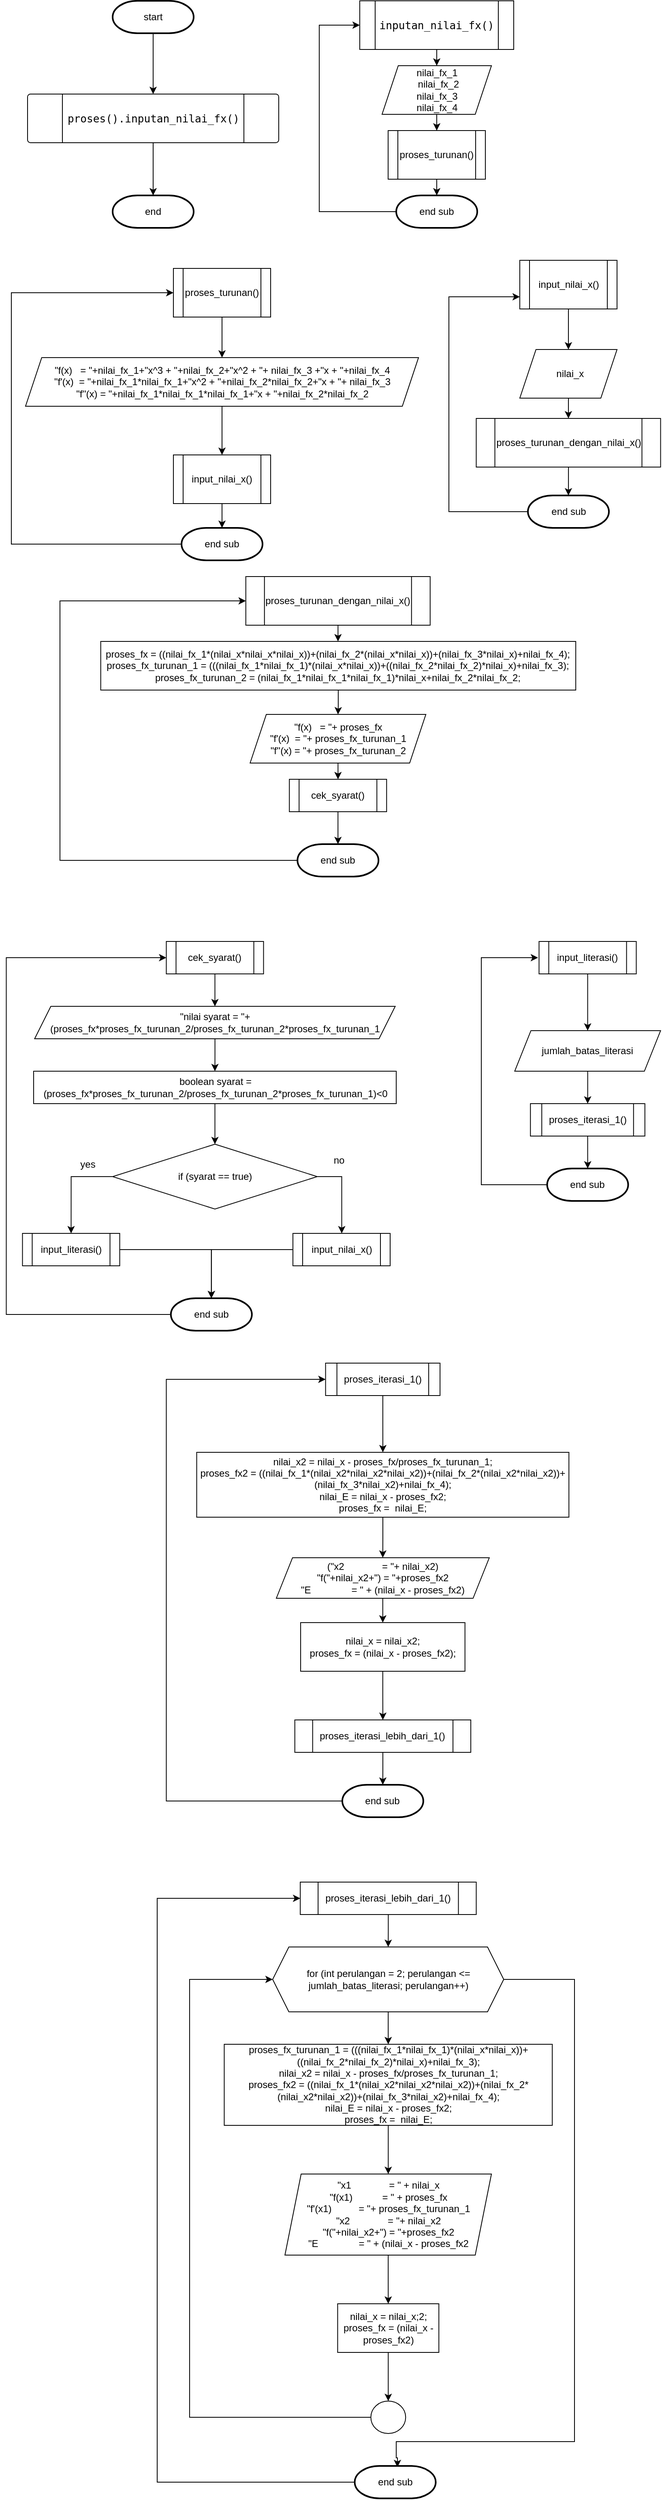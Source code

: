 <mxfile version="20.7.4" type="device"><diagram id="DAXjjJylwrvw80jNTv9P" name="Page-1"><mxGraphModel dx="1103" dy="643" grid="1" gridSize="10" guides="1" tooltips="1" connect="1" arrows="1" fold="1" page="1" pageScale="1" pageWidth="827" pageHeight="1169" math="0" shadow="0"><root><mxCell id="0"/><mxCell id="1" parent="0"/><mxCell id="PBBCC5rpYuAhIL-adwkn-5" style="edgeStyle=orthogonalEdgeStyle;rounded=0;orthogonalLoop=1;jettySize=auto;html=1;entryX=0.5;entryY=0;entryDx=0;entryDy=0;" edge="1" parent="1" source="PBBCC5rpYuAhIL-adwkn-1" target="PBBCC5rpYuAhIL-adwkn-3"><mxGeometry relative="1" as="geometry"/></mxCell><mxCell id="PBBCC5rpYuAhIL-adwkn-1" value="start" style="strokeWidth=2;html=1;shape=mxgraph.flowchart.terminator;whiteSpace=wrap;" vertex="1" parent="1"><mxGeometry x="145" y="40" width="100" height="40" as="geometry"/></mxCell><mxCell id="PBBCC5rpYuAhIL-adwkn-3" value="" style="verticalLabelPosition=bottom;verticalAlign=top;html=1;shape=process;whiteSpace=wrap;rounded=1;size=0.14;arcSize=6;" vertex="1" parent="1"><mxGeometry x="40" y="155" width="310" height="60" as="geometry"/></mxCell><mxCell id="PBBCC5rpYuAhIL-adwkn-7" style="edgeStyle=orthogonalEdgeStyle;rounded=0;orthogonalLoop=1;jettySize=auto;html=1;" edge="1" parent="1" source="PBBCC5rpYuAhIL-adwkn-4" target="PBBCC5rpYuAhIL-adwkn-6"><mxGeometry relative="1" as="geometry"/></mxCell><mxCell id="PBBCC5rpYuAhIL-adwkn-4" value="&lt;div style=&quot;font-family: &amp;quot;JetBrains Mono&amp;quot;, monospace; font-size: 9.8pt;&quot;&gt;&lt;pre style=&quot;&quot;&gt;&lt;div style=&quot;font-family: &amp;quot;JetBrains Mono&amp;quot;, monospace; font-size: 9.8pt;&quot;&gt;&lt;pre style=&quot;&quot;&gt;&lt;font style=&quot;background-color: rgb(255, 255, 255);&quot;&gt;proses().inputan_nilai_fx()&lt;/font&gt;&lt;/pre&gt;&lt;/div&gt;&lt;/pre&gt;&lt;/div&gt;" style="text;html=1;align=center;verticalAlign=middle;resizable=0;points=[];autosize=1;strokeColor=none;fillColor=none;" vertex="1" parent="1"><mxGeometry x="75" y="155" width="240" height="60" as="geometry"/></mxCell><mxCell id="PBBCC5rpYuAhIL-adwkn-6" value="end" style="strokeWidth=2;html=1;shape=mxgraph.flowchart.terminator;whiteSpace=wrap;" vertex="1" parent="1"><mxGeometry x="145" y="280" width="100" height="40" as="geometry"/></mxCell><mxCell id="PBBCC5rpYuAhIL-adwkn-10" value="" style="edgeStyle=orthogonalEdgeStyle;rounded=0;orthogonalLoop=1;jettySize=auto;html=1;fontColor=#FFFFFF;" edge="1" parent="1" source="PBBCC5rpYuAhIL-adwkn-8" target="PBBCC5rpYuAhIL-adwkn-9"><mxGeometry relative="1" as="geometry"/></mxCell><mxCell id="PBBCC5rpYuAhIL-adwkn-8" value="&lt;div style=&quot;&quot;&gt;&lt;pre style=&quot;&quot;&gt;&lt;font style=&quot;&quot; face=&quot;JetBrains Mono, monospace&quot;&gt;&lt;span style=&quot;font-size: 13.067px; background-color: rgb(255, 255, 255);&quot;&gt;&lt;font style=&quot;&quot; color=&quot;#000000&quot;&gt;inputan_nilai_fx()&lt;/font&gt;&lt;/span&gt;&lt;span style=&quot;background-color: rgb(43, 43, 43); color: rgb(169, 183, 198); font-size: 9.8pt;&quot;&gt;&lt;br&gt;&lt;/span&gt;&lt;/font&gt;&lt;/pre&gt;&lt;/div&gt;" style="shape=process;whiteSpace=wrap;html=1;backgroundOutline=1;fontColor=#FFFFFF;" vertex="1" parent="1"><mxGeometry x="450" y="40" width="190" height="60" as="geometry"/></mxCell><mxCell id="PBBCC5rpYuAhIL-adwkn-12" value="" style="edgeStyle=orthogonalEdgeStyle;rounded=0;orthogonalLoop=1;jettySize=auto;html=1;fontColor=#000000;" edge="1" parent="1" source="PBBCC5rpYuAhIL-adwkn-9" target="PBBCC5rpYuAhIL-adwkn-11"><mxGeometry relative="1" as="geometry"/></mxCell><mxCell id="PBBCC5rpYuAhIL-adwkn-9" value="&lt;font color=&quot;#000000&quot;&gt;nilai_fx_1&lt;br&gt;&amp;nbsp;nilai_fx_2&lt;br&gt;nilai_fx_3&lt;br&gt;nilai_fx_4&lt;br&gt;&lt;/font&gt;" style="shape=parallelogram;perimeter=parallelogramPerimeter;whiteSpace=wrap;html=1;fixedSize=1;fontColor=#FFFFFF;" vertex="1" parent="1"><mxGeometry x="477.5" y="120" width="135" height="60" as="geometry"/></mxCell><mxCell id="PBBCC5rpYuAhIL-adwkn-14" style="edgeStyle=orthogonalEdgeStyle;rounded=0;orthogonalLoop=1;jettySize=auto;html=1;entryX=0.5;entryY=0;entryDx=0;entryDy=0;entryPerimeter=0;fontColor=#000000;" edge="1" parent="1" source="PBBCC5rpYuAhIL-adwkn-11" target="PBBCC5rpYuAhIL-adwkn-13"><mxGeometry relative="1" as="geometry"/></mxCell><mxCell id="PBBCC5rpYuAhIL-adwkn-11" value="&lt;font color=&quot;#000000&quot;&gt;proses_turunan()&lt;/font&gt;" style="shape=process;whiteSpace=wrap;html=1;backgroundOutline=1;fontColor=#FFFFFF;" vertex="1" parent="1"><mxGeometry x="485" y="200" width="120" height="60" as="geometry"/></mxCell><mxCell id="PBBCC5rpYuAhIL-adwkn-15" style="edgeStyle=orthogonalEdgeStyle;rounded=0;orthogonalLoop=1;jettySize=auto;html=1;entryX=0;entryY=0.5;entryDx=0;entryDy=0;fontColor=#000000;" edge="1" parent="1" source="PBBCC5rpYuAhIL-adwkn-13" target="PBBCC5rpYuAhIL-adwkn-8"><mxGeometry relative="1" as="geometry"><Array as="points"><mxPoint x="400" y="300"/><mxPoint x="400" y="70"/></Array></mxGeometry></mxCell><mxCell id="PBBCC5rpYuAhIL-adwkn-13" value="end sub" style="strokeWidth=2;html=1;shape=mxgraph.flowchart.terminator;whiteSpace=wrap;" vertex="1" parent="1"><mxGeometry x="495" y="280" width="100" height="40" as="geometry"/></mxCell><mxCell id="PBBCC5rpYuAhIL-adwkn-18" value="" style="edgeStyle=orthogonalEdgeStyle;rounded=0;orthogonalLoop=1;jettySize=auto;html=1;fontColor=#000000;" edge="1" parent="1" source="PBBCC5rpYuAhIL-adwkn-16" target="PBBCC5rpYuAhIL-adwkn-17"><mxGeometry relative="1" as="geometry"/></mxCell><mxCell id="PBBCC5rpYuAhIL-adwkn-16" value="&lt;font color=&quot;#000000&quot;&gt;proses_turunan()&lt;/font&gt;" style="shape=process;whiteSpace=wrap;html=1;backgroundOutline=1;fontColor=#FFFFFF;" vertex="1" parent="1"><mxGeometry x="220" y="370" width="120" height="60" as="geometry"/></mxCell><mxCell id="PBBCC5rpYuAhIL-adwkn-22" value="" style="edgeStyle=orthogonalEdgeStyle;rounded=0;orthogonalLoop=1;jettySize=auto;html=1;fontColor=#000000;" edge="1" parent="1" source="PBBCC5rpYuAhIL-adwkn-17" target="PBBCC5rpYuAhIL-adwkn-21"><mxGeometry relative="1" as="geometry"/></mxCell><mxCell id="PBBCC5rpYuAhIL-adwkn-17" value="&lt;font color=&quot;#000000&quot;&gt;&quot;f(x)&amp;nbsp; &amp;nbsp;= &quot;+nilai_fx_1+&quot;x^3 + &quot;+nilai_fx_2+&quot;x^2 + &quot;+ nilai_fx_3 +&quot;x + &quot;+nilai_fx_4&lt;br&gt;&quot;f'(x)&amp;nbsp; = &quot;+nilai_fx_1*nilai_fx_1+&quot;x^2 + &quot;+nilai_fx_2*nilai_fx_2+&quot;x + &quot;+ nilai_fx_3&lt;br&gt;&quot;f''(x) = &quot;+nilai_fx_1*nilai_fx_1*nilai_fx_1+&quot;x + &quot;+nilai_fx_2*nilai_fx_2&lt;/font&gt;" style="shape=parallelogram;perimeter=parallelogramPerimeter;whiteSpace=wrap;html=1;fixedSize=1;fontColor=#FFFFFF;" vertex="1" parent="1"><mxGeometry x="37.5" y="480" width="485" height="60" as="geometry"/></mxCell><mxCell id="PBBCC5rpYuAhIL-adwkn-24" style="edgeStyle=orthogonalEdgeStyle;rounded=0;orthogonalLoop=1;jettySize=auto;html=1;fontColor=#000000;" edge="1" parent="1" source="PBBCC5rpYuAhIL-adwkn-21" target="PBBCC5rpYuAhIL-adwkn-23"><mxGeometry relative="1" as="geometry"/></mxCell><mxCell id="PBBCC5rpYuAhIL-adwkn-21" value="&lt;font color=&quot;#000000&quot;&gt;input_nilai_x()&lt;/font&gt;" style="shape=process;whiteSpace=wrap;html=1;backgroundOutline=1;fontColor=#FFFFFF;" vertex="1" parent="1"><mxGeometry x="220" y="600" width="120" height="60" as="geometry"/></mxCell><mxCell id="PBBCC5rpYuAhIL-adwkn-25" style="edgeStyle=orthogonalEdgeStyle;rounded=0;orthogonalLoop=1;jettySize=auto;html=1;entryX=0;entryY=0.5;entryDx=0;entryDy=0;fontColor=#000000;" edge="1" parent="1" source="PBBCC5rpYuAhIL-adwkn-23" target="PBBCC5rpYuAhIL-adwkn-16"><mxGeometry relative="1" as="geometry"><Array as="points"><mxPoint x="20" y="710"/><mxPoint x="20" y="400"/></Array></mxGeometry></mxCell><mxCell id="PBBCC5rpYuAhIL-adwkn-23" value="end sub" style="strokeWidth=2;html=1;shape=mxgraph.flowchart.terminator;whiteSpace=wrap;" vertex="1" parent="1"><mxGeometry x="230" y="690" width="100" height="40" as="geometry"/></mxCell><mxCell id="PBBCC5rpYuAhIL-adwkn-28" value="" style="edgeStyle=orthogonalEdgeStyle;rounded=0;orthogonalLoop=1;jettySize=auto;html=1;fontColor=#000000;" edge="1" parent="1" source="PBBCC5rpYuAhIL-adwkn-26" target="PBBCC5rpYuAhIL-adwkn-27"><mxGeometry relative="1" as="geometry"/></mxCell><mxCell id="PBBCC5rpYuAhIL-adwkn-26" value="&lt;font color=&quot;#000000&quot;&gt;input_nilai_x()&lt;/font&gt;" style="shape=process;whiteSpace=wrap;html=1;backgroundOutline=1;fontColor=#FFFFFF;" vertex="1" parent="1"><mxGeometry x="647.5" y="360" width="120" height="60" as="geometry"/></mxCell><mxCell id="PBBCC5rpYuAhIL-adwkn-30" value="" style="edgeStyle=orthogonalEdgeStyle;rounded=0;orthogonalLoop=1;jettySize=auto;html=1;fontColor=#000000;" edge="1" parent="1" source="PBBCC5rpYuAhIL-adwkn-27" target="PBBCC5rpYuAhIL-adwkn-29"><mxGeometry relative="1" as="geometry"/></mxCell><mxCell id="PBBCC5rpYuAhIL-adwkn-27" value="&amp;nbsp;&lt;font&gt;nilai_x&lt;/font&gt;" style="shape=parallelogram;perimeter=parallelogramPerimeter;whiteSpace=wrap;html=1;fixedSize=1;fontColor=#000000;fillColor=#FFFFFF;" vertex="1" parent="1"><mxGeometry x="647.5" y="470" width="120" height="60" as="geometry"/></mxCell><mxCell id="PBBCC5rpYuAhIL-adwkn-32" style="edgeStyle=orthogonalEdgeStyle;rounded=0;orthogonalLoop=1;jettySize=auto;html=1;fontColor=#000000;" edge="1" parent="1" source="PBBCC5rpYuAhIL-adwkn-29" target="PBBCC5rpYuAhIL-adwkn-31"><mxGeometry relative="1" as="geometry"/></mxCell><mxCell id="PBBCC5rpYuAhIL-adwkn-29" value="proses_turunan_dengan_nilai_x()" style="shape=process;whiteSpace=wrap;html=1;backgroundOutline=1;fillColor=#FFFFFF;fontColor=#000000;" vertex="1" parent="1"><mxGeometry x="593.75" y="555" width="227.5" height="60" as="geometry"/></mxCell><mxCell id="PBBCC5rpYuAhIL-adwkn-33" style="edgeStyle=orthogonalEdgeStyle;rounded=0;orthogonalLoop=1;jettySize=auto;html=1;entryX=0;entryY=0.75;entryDx=0;entryDy=0;fontColor=#000000;" edge="1" parent="1" source="PBBCC5rpYuAhIL-adwkn-31" target="PBBCC5rpYuAhIL-adwkn-26"><mxGeometry relative="1" as="geometry"><Array as="points"><mxPoint x="560" y="670"/><mxPoint x="560" y="405"/></Array></mxGeometry></mxCell><mxCell id="PBBCC5rpYuAhIL-adwkn-31" value="end sub" style="strokeWidth=2;html=1;shape=mxgraph.flowchart.terminator;whiteSpace=wrap;" vertex="1" parent="1"><mxGeometry x="657.5" y="650" width="100" height="40" as="geometry"/></mxCell><mxCell id="PBBCC5rpYuAhIL-adwkn-36" value="" style="edgeStyle=orthogonalEdgeStyle;rounded=0;orthogonalLoop=1;jettySize=auto;html=1;fontColor=#000000;" edge="1" parent="1" source="PBBCC5rpYuAhIL-adwkn-34" target="PBBCC5rpYuAhIL-adwkn-35"><mxGeometry relative="1" as="geometry"/></mxCell><mxCell id="PBBCC5rpYuAhIL-adwkn-34" value="proses_turunan_dengan_nilai_x()" style="shape=process;whiteSpace=wrap;html=1;backgroundOutline=1;fillColor=#FFFFFF;fontColor=#000000;" vertex="1" parent="1"><mxGeometry x="309.37" y="750" width="227.5" height="60" as="geometry"/></mxCell><mxCell id="PBBCC5rpYuAhIL-adwkn-38" value="" style="edgeStyle=orthogonalEdgeStyle;rounded=0;orthogonalLoop=1;jettySize=auto;html=1;fontColor=#000000;" edge="1" parent="1" source="PBBCC5rpYuAhIL-adwkn-35" target="PBBCC5rpYuAhIL-adwkn-37"><mxGeometry relative="1" as="geometry"/></mxCell><mxCell id="PBBCC5rpYuAhIL-adwkn-35" value="&lt;div&gt;proses_fx = ((nilai_fx_1*(nilai_x*nilai_x*nilai_x))+(nilai_fx_2*(nilai_x*nilai_x))+(nilai_fx_3*nilai_x)+nilai_fx_4);&lt;/div&gt;&lt;div&gt;proses_fx_turunan_1 = (((nilai_fx_1*nilai_fx_1)*(nilai_x*nilai_x))+((nilai_fx_2*nilai_fx_2)*nilai_x)+nilai_fx_3);&lt;/div&gt;&lt;div&gt;proses_fx_turunan_2 = (nilai_fx_1*nilai_fx_1*nilai_fx_1)*nilai_x+nilai_fx_2*nilai_fx_2;&lt;/div&gt;" style="whiteSpace=wrap;html=1;fillColor=#FFFFFF;fontColor=#000000;" vertex="1" parent="1"><mxGeometry x="130.32" y="830" width="586.25" height="60" as="geometry"/></mxCell><mxCell id="PBBCC5rpYuAhIL-adwkn-40" value="" style="edgeStyle=orthogonalEdgeStyle;rounded=0;orthogonalLoop=1;jettySize=auto;html=1;fontColor=#000000;" edge="1" parent="1" source="PBBCC5rpYuAhIL-adwkn-37" target="PBBCC5rpYuAhIL-adwkn-39"><mxGeometry relative="1" as="geometry"/></mxCell><mxCell id="PBBCC5rpYuAhIL-adwkn-37" value="&lt;div&gt;&quot;f(x)&amp;nbsp; &amp;nbsp;= &quot;+ proses_fx&lt;/div&gt;&lt;div&gt;&quot;f'(x)&amp;nbsp; = &quot;+ proses_fx_turunan_1&lt;/div&gt;&lt;div&gt;&quot;f''(x) = &quot;+ proses_fx_turunan_2&lt;/div&gt;" style="shape=parallelogram;perimeter=parallelogramPerimeter;whiteSpace=wrap;html=1;fixedSize=1;fillColor=#FFFFFF;fontColor=#000000;" vertex="1" parent="1"><mxGeometry x="314.67" y="920" width="216.89" height="60" as="geometry"/></mxCell><mxCell id="PBBCC5rpYuAhIL-adwkn-42" style="edgeStyle=orthogonalEdgeStyle;rounded=0;orthogonalLoop=1;jettySize=auto;html=1;entryX=0.5;entryY=0;entryDx=0;entryDy=0;entryPerimeter=0;fontColor=#000000;" edge="1" parent="1" source="PBBCC5rpYuAhIL-adwkn-39" target="PBBCC5rpYuAhIL-adwkn-41"><mxGeometry relative="1" as="geometry"/></mxCell><mxCell id="PBBCC5rpYuAhIL-adwkn-39" value="cek_syarat()" style="shape=process;whiteSpace=wrap;html=1;backgroundOutline=1;fillColor=#FFFFFF;fontColor=#000000;" vertex="1" parent="1"><mxGeometry x="363.12" y="1000" width="120" height="40" as="geometry"/></mxCell><mxCell id="PBBCC5rpYuAhIL-adwkn-43" style="edgeStyle=orthogonalEdgeStyle;rounded=0;orthogonalLoop=1;jettySize=auto;html=1;entryX=0;entryY=0.5;entryDx=0;entryDy=0;fontColor=#000000;" edge="1" parent="1" source="PBBCC5rpYuAhIL-adwkn-41" target="PBBCC5rpYuAhIL-adwkn-34"><mxGeometry relative="1" as="geometry"><Array as="points"><mxPoint x="80" y="1100"/><mxPoint x="80" y="780"/></Array></mxGeometry></mxCell><mxCell id="PBBCC5rpYuAhIL-adwkn-41" value="end sub" style="strokeWidth=2;html=1;shape=mxgraph.flowchart.terminator;whiteSpace=wrap;" vertex="1" parent="1"><mxGeometry x="373.11" y="1080" width="100" height="40" as="geometry"/></mxCell><mxCell id="PBBCC5rpYuAhIL-adwkn-46" value="" style="edgeStyle=orthogonalEdgeStyle;rounded=0;orthogonalLoop=1;jettySize=auto;html=1;fontColor=#000000;" edge="1" parent="1" source="PBBCC5rpYuAhIL-adwkn-44" target="PBBCC5rpYuAhIL-adwkn-45"><mxGeometry relative="1" as="geometry"/></mxCell><mxCell id="PBBCC5rpYuAhIL-adwkn-44" value="cek_syarat()" style="shape=process;whiteSpace=wrap;html=1;backgroundOutline=1;fillColor=#FFFFFF;fontColor=#000000;" vertex="1" parent="1"><mxGeometry x="211.25" y="1200" width="120" height="40" as="geometry"/></mxCell><mxCell id="PBBCC5rpYuAhIL-adwkn-48" value="" style="edgeStyle=orthogonalEdgeStyle;rounded=0;orthogonalLoop=1;jettySize=auto;html=1;fontColor=#000000;" edge="1" parent="1" source="PBBCC5rpYuAhIL-adwkn-45" target="PBBCC5rpYuAhIL-adwkn-47"><mxGeometry relative="1" as="geometry"/></mxCell><mxCell id="PBBCC5rpYuAhIL-adwkn-45" value="&quot;nilai syarat = &quot;+(proses_fx*proses_fx_turunan_2/proses_fx_turunan_2*proses_fx_turunan_1" style="shape=parallelogram;perimeter=parallelogramPerimeter;whiteSpace=wrap;html=1;fixedSize=1;fillColor=#FFFFFF;fontColor=#000000;" vertex="1" parent="1"><mxGeometry x="48.75" y="1280" width="445" height="40" as="geometry"/></mxCell><mxCell id="PBBCC5rpYuAhIL-adwkn-50" value="" style="edgeStyle=orthogonalEdgeStyle;rounded=0;orthogonalLoop=1;jettySize=auto;html=1;fontColor=#000000;" edge="1" parent="1" source="PBBCC5rpYuAhIL-adwkn-47" target="PBBCC5rpYuAhIL-adwkn-49"><mxGeometry relative="1" as="geometry"/></mxCell><mxCell id="PBBCC5rpYuAhIL-adwkn-47" value="boolean syarat = (proses_fx*proses_fx_turunan_2/proses_fx_turunan_2*proses_fx_turunan_1)&amp;lt;0" style="whiteSpace=wrap;html=1;fillColor=#FFFFFF;fontColor=#000000;" vertex="1" parent="1"><mxGeometry x="47.5" y="1360" width="447.5" height="40" as="geometry"/></mxCell><mxCell id="PBBCC5rpYuAhIL-adwkn-52" style="edgeStyle=orthogonalEdgeStyle;rounded=0;orthogonalLoop=1;jettySize=auto;html=1;entryX=0.5;entryY=0;entryDx=0;entryDy=0;fontColor=#000000;" edge="1" parent="1" source="PBBCC5rpYuAhIL-adwkn-49" target="PBBCC5rpYuAhIL-adwkn-51"><mxGeometry relative="1" as="geometry"><Array as="points"><mxPoint x="93.75" y="1490"/></Array></mxGeometry></mxCell><mxCell id="PBBCC5rpYuAhIL-adwkn-55" style="edgeStyle=orthogonalEdgeStyle;rounded=0;orthogonalLoop=1;jettySize=auto;html=1;fontColor=#000000;" edge="1" parent="1" source="PBBCC5rpYuAhIL-adwkn-49" target="PBBCC5rpYuAhIL-adwkn-54"><mxGeometry relative="1" as="geometry"><Array as="points"><mxPoint x="427.75" y="1490"/></Array></mxGeometry></mxCell><mxCell id="PBBCC5rpYuAhIL-adwkn-49" value="if (syarat == true)" style="rhombus;whiteSpace=wrap;html=1;fillColor=#FFFFFF;fontColor=#000000;" vertex="1" parent="1"><mxGeometry x="145" y="1450" width="252.5" height="80" as="geometry"/></mxCell><mxCell id="PBBCC5rpYuAhIL-adwkn-59" style="edgeStyle=orthogonalEdgeStyle;rounded=0;orthogonalLoop=1;jettySize=auto;html=1;entryX=0.5;entryY=0;entryDx=0;entryDy=0;entryPerimeter=0;fontColor=#000000;" edge="1" parent="1" source="PBBCC5rpYuAhIL-adwkn-51" target="PBBCC5rpYuAhIL-adwkn-57"><mxGeometry relative="1" as="geometry"/></mxCell><mxCell id="PBBCC5rpYuAhIL-adwkn-51" value="input_literasi()" style="shape=process;whiteSpace=wrap;html=1;backgroundOutline=1;fillColor=#FFFFFF;fontColor=#000000;" vertex="1" parent="1"><mxGeometry x="33.75" y="1560" width="120" height="40" as="geometry"/></mxCell><mxCell id="PBBCC5rpYuAhIL-adwkn-53" value="yes" style="text;html=1;align=center;verticalAlign=middle;resizable=0;points=[];autosize=1;strokeColor=none;fillColor=none;fontColor=#000000;" vertex="1" parent="1"><mxGeometry x="93.75" y="1460" width="40" height="30" as="geometry"/></mxCell><mxCell id="PBBCC5rpYuAhIL-adwkn-58" style="edgeStyle=orthogonalEdgeStyle;rounded=0;orthogonalLoop=1;jettySize=auto;html=1;fontColor=#000000;" edge="1" parent="1" source="PBBCC5rpYuAhIL-adwkn-54" target="PBBCC5rpYuAhIL-adwkn-57"><mxGeometry relative="1" as="geometry"/></mxCell><mxCell id="PBBCC5rpYuAhIL-adwkn-54" value="input_nilai_x()" style="shape=process;whiteSpace=wrap;html=1;backgroundOutline=1;fillColor=#FFFFFF;fontColor=#000000;" vertex="1" parent="1"><mxGeometry x="367.5" y="1560" width="120" height="40" as="geometry"/></mxCell><mxCell id="PBBCC5rpYuAhIL-adwkn-56" value="no" style="text;html=1;align=center;verticalAlign=middle;resizable=0;points=[];autosize=1;strokeColor=none;fillColor=none;fontColor=#000000;" vertex="1" parent="1"><mxGeometry x="403.75" y="1455" width="40" height="30" as="geometry"/></mxCell><mxCell id="PBBCC5rpYuAhIL-adwkn-60" style="edgeStyle=orthogonalEdgeStyle;rounded=0;orthogonalLoop=1;jettySize=auto;html=1;entryX=0;entryY=0.5;entryDx=0;entryDy=0;fontColor=#000000;" edge="1" parent="1" source="PBBCC5rpYuAhIL-adwkn-57" target="PBBCC5rpYuAhIL-adwkn-44"><mxGeometry relative="1" as="geometry"><Array as="points"><mxPoint x="13.75" y="1660"/><mxPoint x="13.75" y="1220"/></Array></mxGeometry></mxCell><mxCell id="PBBCC5rpYuAhIL-adwkn-57" value="end sub" style="strokeWidth=2;html=1;shape=mxgraph.flowchart.terminator;whiteSpace=wrap;" vertex="1" parent="1"><mxGeometry x="216.87" y="1640" width="100" height="40" as="geometry"/></mxCell><mxCell id="PBBCC5rpYuAhIL-adwkn-63" value="" style="edgeStyle=orthogonalEdgeStyle;rounded=0;orthogonalLoop=1;jettySize=auto;html=1;fontColor=#000000;" edge="1" parent="1" source="PBBCC5rpYuAhIL-adwkn-61" target="PBBCC5rpYuAhIL-adwkn-62"><mxGeometry relative="1" as="geometry"/></mxCell><mxCell id="PBBCC5rpYuAhIL-adwkn-61" value="input_literasi()" style="shape=process;whiteSpace=wrap;html=1;backgroundOutline=1;fillColor=#FFFFFF;fontColor=#000000;" vertex="1" parent="1"><mxGeometry x="671.25" y="1200" width="120" height="40" as="geometry"/></mxCell><mxCell id="PBBCC5rpYuAhIL-adwkn-65" value="" style="edgeStyle=orthogonalEdgeStyle;rounded=0;orthogonalLoop=1;jettySize=auto;html=1;fontColor=#000000;" edge="1" parent="1" source="PBBCC5rpYuAhIL-adwkn-62" target="PBBCC5rpYuAhIL-adwkn-64"><mxGeometry relative="1" as="geometry"/></mxCell><mxCell id="PBBCC5rpYuAhIL-adwkn-62" value="jumlah_batas_literasi" style="shape=parallelogram;perimeter=parallelogramPerimeter;whiteSpace=wrap;html=1;fixedSize=1;fillColor=#FFFFFF;fontColor=#000000;" vertex="1" parent="1"><mxGeometry x="641.25" y="1310" width="180" height="50" as="geometry"/></mxCell><mxCell id="PBBCC5rpYuAhIL-adwkn-67" style="edgeStyle=orthogonalEdgeStyle;rounded=0;orthogonalLoop=1;jettySize=auto;html=1;fontColor=#000000;" edge="1" parent="1" source="PBBCC5rpYuAhIL-adwkn-64" target="PBBCC5rpYuAhIL-adwkn-66"><mxGeometry relative="1" as="geometry"/></mxCell><mxCell id="PBBCC5rpYuAhIL-adwkn-64" value="proses_iterasi_1()" style="shape=process;whiteSpace=wrap;html=1;backgroundOutline=1;fillColor=#FFFFFF;fontColor=#000000;" vertex="1" parent="1"><mxGeometry x="660.63" y="1400" width="141.25" height="40" as="geometry"/></mxCell><mxCell id="PBBCC5rpYuAhIL-adwkn-68" style="edgeStyle=orthogonalEdgeStyle;rounded=0;orthogonalLoop=1;jettySize=auto;html=1;fontColor=#000000;" edge="1" parent="1" source="PBBCC5rpYuAhIL-adwkn-66"><mxGeometry relative="1" as="geometry"><mxPoint x="670" y="1220" as="targetPoint"/><Array as="points"><mxPoint x="600" y="1500"/><mxPoint x="600" y="1220"/></Array></mxGeometry></mxCell><mxCell id="PBBCC5rpYuAhIL-adwkn-66" value="end sub" style="strokeWidth=2;html=1;shape=mxgraph.flowchart.terminator;whiteSpace=wrap;" vertex="1" parent="1"><mxGeometry x="681.25" y="1480" width="100" height="40" as="geometry"/></mxCell><mxCell id="PBBCC5rpYuAhIL-adwkn-71" value="" style="edgeStyle=orthogonalEdgeStyle;rounded=0;orthogonalLoop=1;jettySize=auto;html=1;fontColor=#000000;" edge="1" parent="1" source="PBBCC5rpYuAhIL-adwkn-69" target="PBBCC5rpYuAhIL-adwkn-70"><mxGeometry relative="1" as="geometry"/></mxCell><mxCell id="PBBCC5rpYuAhIL-adwkn-69" value="proses_iterasi_1()" style="shape=process;whiteSpace=wrap;html=1;backgroundOutline=1;fillColor=#FFFFFF;fontColor=#000000;" vertex="1" parent="1"><mxGeometry x="407.81" y="1720" width="141.25" height="40" as="geometry"/></mxCell><mxCell id="PBBCC5rpYuAhIL-adwkn-73" value="" style="edgeStyle=orthogonalEdgeStyle;rounded=0;orthogonalLoop=1;jettySize=auto;html=1;fontColor=#000000;" edge="1" parent="1" source="PBBCC5rpYuAhIL-adwkn-70" target="PBBCC5rpYuAhIL-adwkn-72"><mxGeometry relative="1" as="geometry"/></mxCell><mxCell id="PBBCC5rpYuAhIL-adwkn-70" value="&lt;div&gt;nilai_x2 = nilai_x - proses_fx/proses_fx_turunan_1;&lt;/div&gt;&lt;div&gt;proses_fx2 = ((nilai_fx_1*(nilai_x2*nilai_x2*nilai_x2))+(nilai_fx_2*(nilai_x2*nilai_x2))+(nilai_fx_3*nilai_x2)+nilai_fx_4);&lt;/div&gt;&lt;div&gt;nilai_E = nilai_x - proses_fx2;&lt;/div&gt;&lt;div&gt;proses_fx =&amp;nbsp; nilai_E;&lt;/div&gt;" style="whiteSpace=wrap;html=1;fillColor=#FFFFFF;fontColor=#000000;align=center;" vertex="1" parent="1"><mxGeometry x="248.75" y="1830" width="459.37" height="80" as="geometry"/></mxCell><mxCell id="PBBCC5rpYuAhIL-adwkn-75" value="" style="edgeStyle=orthogonalEdgeStyle;rounded=0;orthogonalLoop=1;jettySize=auto;html=1;fontColor=#000000;" edge="1" parent="1" source="PBBCC5rpYuAhIL-adwkn-72" target="PBBCC5rpYuAhIL-adwkn-74"><mxGeometry relative="1" as="geometry"/></mxCell><mxCell id="PBBCC5rpYuAhIL-adwkn-72" value="&lt;div&gt;(&quot;x2&amp;nbsp; &amp;nbsp; &amp;nbsp; &amp;nbsp; &amp;nbsp; &amp;nbsp; &amp;nbsp; = &quot;+ nilai_x2)&lt;/div&gt;&lt;div&gt;&quot;f(&quot;+nilai_x2+&quot;) = &quot;+proses_fx2&lt;/div&gt;&lt;div&gt;&quot;E&amp;nbsp; &amp;nbsp; &amp;nbsp; &amp;nbsp; &amp;nbsp; &amp;nbsp; &amp;nbsp; &amp;nbsp;= &quot; + (nilai_x - proses_fx2)&lt;/div&gt;" style="shape=parallelogram;perimeter=parallelogramPerimeter;whiteSpace=wrap;html=1;fixedSize=1;fillColor=#FFFFFF;fontColor=#000000;align=center;" vertex="1" parent="1"><mxGeometry x="347.03" y="1960" width="262.81" height="50" as="geometry"/></mxCell><mxCell id="PBBCC5rpYuAhIL-adwkn-77" value="" style="edgeStyle=orthogonalEdgeStyle;rounded=0;orthogonalLoop=1;jettySize=auto;html=1;fontColor=#000000;" edge="1" parent="1" source="PBBCC5rpYuAhIL-adwkn-74" target="PBBCC5rpYuAhIL-adwkn-76"><mxGeometry relative="1" as="geometry"/></mxCell><mxCell id="PBBCC5rpYuAhIL-adwkn-74" value="&lt;div&gt;nilai_x = nilai_x2;&lt;/div&gt;&lt;div&gt;proses_fx = (nilai_x - proses_fx2);&lt;/div&gt;" style="whiteSpace=wrap;html=1;fillColor=#FFFFFF;fontColor=#000000;" vertex="1" parent="1"><mxGeometry x="377.02" y="2040" width="202.82" height="60" as="geometry"/></mxCell><mxCell id="PBBCC5rpYuAhIL-adwkn-79" style="edgeStyle=orthogonalEdgeStyle;rounded=0;orthogonalLoop=1;jettySize=auto;html=1;entryX=0.5;entryY=0;entryDx=0;entryDy=0;entryPerimeter=0;fontColor=#000000;" edge="1" parent="1" source="PBBCC5rpYuAhIL-adwkn-76" target="PBBCC5rpYuAhIL-adwkn-78"><mxGeometry relative="1" as="geometry"/></mxCell><mxCell id="PBBCC5rpYuAhIL-adwkn-76" value="proses_iterasi_lebih_dari_1()" style="shape=process;whiteSpace=wrap;html=1;backgroundOutline=1;fillColor=#FFFFFF;fontColor=#000000;" vertex="1" parent="1"><mxGeometry x="369.85" y="2160" width="217.18" height="40" as="geometry"/></mxCell><mxCell id="PBBCC5rpYuAhIL-adwkn-80" style="edgeStyle=orthogonalEdgeStyle;rounded=0;orthogonalLoop=1;jettySize=auto;html=1;entryX=0;entryY=0.5;entryDx=0;entryDy=0;fontColor=#000000;" edge="1" parent="1" source="PBBCC5rpYuAhIL-adwkn-78" target="PBBCC5rpYuAhIL-adwkn-69"><mxGeometry relative="1" as="geometry"><Array as="points"><mxPoint x="211.25" y="2260"/><mxPoint x="211.25" y="1740"/></Array></mxGeometry></mxCell><mxCell id="PBBCC5rpYuAhIL-adwkn-78" value="end sub" style="strokeWidth=2;html=1;shape=mxgraph.flowchart.terminator;whiteSpace=wrap;" vertex="1" parent="1"><mxGeometry x="428.43" y="2240" width="100" height="40" as="geometry"/></mxCell><mxCell id="PBBCC5rpYuAhIL-adwkn-91" value="" style="edgeStyle=orthogonalEdgeStyle;rounded=0;orthogonalLoop=1;jettySize=auto;html=1;fontColor=#000000;" edge="1" parent="1" source="PBBCC5rpYuAhIL-adwkn-81" target="PBBCC5rpYuAhIL-adwkn-90"><mxGeometry relative="1" as="geometry"/></mxCell><mxCell id="PBBCC5rpYuAhIL-adwkn-81" value="proses_iterasi_lebih_dari_1()" style="shape=process;whiteSpace=wrap;html=1;backgroundOutline=1;fillColor=#FFFFFF;fontColor=#000000;" vertex="1" parent="1"><mxGeometry x="376.57" y="2360" width="217.18" height="40" as="geometry"/></mxCell><mxCell id="PBBCC5rpYuAhIL-adwkn-85" value="" style="edgeStyle=orthogonalEdgeStyle;rounded=0;orthogonalLoop=1;jettySize=auto;html=1;fontColor=#000000;" edge="1" parent="1" source="PBBCC5rpYuAhIL-adwkn-82" target="PBBCC5rpYuAhIL-adwkn-84"><mxGeometry relative="1" as="geometry"/></mxCell><mxCell id="PBBCC5rpYuAhIL-adwkn-82" value="&lt;div&gt;proses_fx_turunan_1 = (((nilai_fx_1*nilai_fx_1)*(nilai_x*nilai_x))+((nilai_fx_2*nilai_fx_2)*nilai_x)+nilai_fx_3);&lt;/div&gt;&lt;div&gt;nilai_x2 = nilai_x - proses_fx/proses_fx_turunan_1;&lt;/div&gt;&lt;div&gt;proses_fx2 = ((nilai_fx_1*(nilai_x2*nilai_x2*nilai_x2))+(nilai_fx_2*(nilai_x2*nilai_x2))+(nilai_fx_3*nilai_x2)+nilai_fx_4);&lt;/div&gt;&lt;div&gt;nilai_E = nilai_x - proses_fx2;&lt;/div&gt;&lt;div&gt;proses_fx =&amp;nbsp; nilai_E;&lt;/div&gt;" style="whiteSpace=wrap;html=1;fillColor=#FFFFFF;fontColor=#000000;" vertex="1" parent="1"><mxGeometry x="282.74" y="2560" width="404.84" height="100" as="geometry"/></mxCell><mxCell id="PBBCC5rpYuAhIL-adwkn-87" value="" style="edgeStyle=orthogonalEdgeStyle;rounded=0;orthogonalLoop=1;jettySize=auto;html=1;fontColor=#000000;" edge="1" parent="1" source="PBBCC5rpYuAhIL-adwkn-84" target="PBBCC5rpYuAhIL-adwkn-86"><mxGeometry relative="1" as="geometry"/></mxCell><mxCell id="PBBCC5rpYuAhIL-adwkn-84" value="&lt;div&gt;&quot;x1&amp;nbsp; &amp;nbsp; &amp;nbsp; &amp;nbsp; &amp;nbsp; &amp;nbsp; &amp;nbsp; = &quot; + nilai_x&lt;/div&gt;&lt;div&gt;&quot;f(x1)&amp;nbsp; &amp;nbsp; &amp;nbsp; &amp;nbsp; &amp;nbsp; &amp;nbsp;= &quot; + proses_fx&lt;/div&gt;&lt;div&gt;&quot;f'(x1)&amp;nbsp; &amp;nbsp; &amp;nbsp; &amp;nbsp; &amp;nbsp; = &quot;+ proses_fx_turunan_1&lt;/div&gt;&lt;div&gt;&quot;x2&amp;nbsp; &amp;nbsp; &amp;nbsp; &amp;nbsp; &amp;nbsp; &amp;nbsp; &amp;nbsp; = &quot;+ nilai_x2&lt;/div&gt;&lt;div&gt;&quot;f(&quot;+nilai_x2+&quot;) = &quot;+proses_fx2&lt;/div&gt;&lt;div&gt;&quot;E&amp;nbsp; &amp;nbsp; &amp;nbsp; &amp;nbsp; &amp;nbsp; &amp;nbsp; &amp;nbsp; &amp;nbsp;= &quot; + (nilai_x - proses_fx2&lt;/div&gt;" style="shape=parallelogram;perimeter=parallelogramPerimeter;whiteSpace=wrap;html=1;fixedSize=1;fillColor=#FFFFFF;fontColor=#000000;" vertex="1" parent="1"><mxGeometry x="357.66" y="2720" width="254.84" height="100" as="geometry"/></mxCell><mxCell id="PBBCC5rpYuAhIL-adwkn-94" style="edgeStyle=orthogonalEdgeStyle;rounded=0;orthogonalLoop=1;jettySize=auto;html=1;entryX=0.5;entryY=0;entryDx=0;entryDy=0;fontColor=#000000;" edge="1" parent="1" source="PBBCC5rpYuAhIL-adwkn-86" target="PBBCC5rpYuAhIL-adwkn-93"><mxGeometry relative="1" as="geometry"/></mxCell><mxCell id="PBBCC5rpYuAhIL-adwkn-86" value="&lt;div&gt;nilai_x = nilai_x;2;&lt;/div&gt;&lt;div&gt;proses_fx = (nilai_x - proses_fx2)&lt;/div&gt;" style="whiteSpace=wrap;html=1;fillColor=#FFFFFF;fontColor=#000000;" vertex="1" parent="1"><mxGeometry x="422.7" y="2880" width="124.92" height="60" as="geometry"/></mxCell><mxCell id="PBBCC5rpYuAhIL-adwkn-92" style="edgeStyle=orthogonalEdgeStyle;rounded=0;orthogonalLoop=1;jettySize=auto;html=1;entryX=0.5;entryY=0;entryDx=0;entryDy=0;fontColor=#000000;" edge="1" parent="1" source="PBBCC5rpYuAhIL-adwkn-90" target="PBBCC5rpYuAhIL-adwkn-82"><mxGeometry relative="1" as="geometry"/></mxCell><mxCell id="PBBCC5rpYuAhIL-adwkn-97" style="edgeStyle=orthogonalEdgeStyle;rounded=0;orthogonalLoop=1;jettySize=auto;html=1;entryX=0.577;entryY=0.037;entryDx=0;entryDy=0;entryPerimeter=0;fontColor=#000000;" edge="1" parent="1"><mxGeometry relative="1" as="geometry"><mxPoint x="622.66" y="2480" as="sourcePoint"/><mxPoint x="496.45" y="3081.48" as="targetPoint"/><Array as="points"><mxPoint x="715" y="2480"/><mxPoint x="715" y="3050"/><mxPoint x="495" y="3050"/><mxPoint x="495" y="3070"/><mxPoint x="497" y="3070"/></Array></mxGeometry></mxCell><mxCell id="PBBCC5rpYuAhIL-adwkn-90" value="for (int perulangan = 2; perulangan &amp;lt;= jumlah_batas_literasi; perulangan++)" style="shape=hexagon;perimeter=hexagonPerimeter2;whiteSpace=wrap;html=1;fixedSize=1;fillColor=#FFFFFF;fontColor=#000000;" vertex="1" parent="1"><mxGeometry x="342.5" y="2440" width="285.16" height="80" as="geometry"/></mxCell><mxCell id="PBBCC5rpYuAhIL-adwkn-95" style="edgeStyle=orthogonalEdgeStyle;rounded=0;orthogonalLoop=1;jettySize=auto;html=1;entryX=0;entryY=0.5;entryDx=0;entryDy=0;fontColor=#000000;" edge="1" parent="1" source="PBBCC5rpYuAhIL-adwkn-93" target="PBBCC5rpYuAhIL-adwkn-90"><mxGeometry relative="1" as="geometry"><Array as="points"><mxPoint x="240" y="3020"/><mxPoint x="240" y="2480"/></Array></mxGeometry></mxCell><mxCell id="PBBCC5rpYuAhIL-adwkn-93" value="" style="ellipse;whiteSpace=wrap;html=1;fillColor=#FFFFFF;fontColor=#000000;labelBackgroundColor=#ffffff;" vertex="1" parent="1"><mxGeometry x="463.68" y="3000" width="42.97" height="40" as="geometry"/></mxCell><mxCell id="PBBCC5rpYuAhIL-adwkn-98" style="edgeStyle=orthogonalEdgeStyle;rounded=0;orthogonalLoop=1;jettySize=auto;html=1;entryX=0;entryY=0.5;entryDx=0;entryDy=0;fontColor=#000000;" edge="1" parent="1" source="PBBCC5rpYuAhIL-adwkn-96" target="PBBCC5rpYuAhIL-adwkn-81"><mxGeometry relative="1" as="geometry"><Array as="points"><mxPoint x="200" y="3100"/><mxPoint x="200" y="2380"/></Array></mxGeometry></mxCell><mxCell id="PBBCC5rpYuAhIL-adwkn-96" value="end sub" style="strokeWidth=2;html=1;shape=mxgraph.flowchart.terminator;whiteSpace=wrap;" vertex="1" parent="1"><mxGeometry x="443.75" y="3080" width="100" height="40" as="geometry"/></mxCell></root></mxGraphModel></diagram></mxfile>